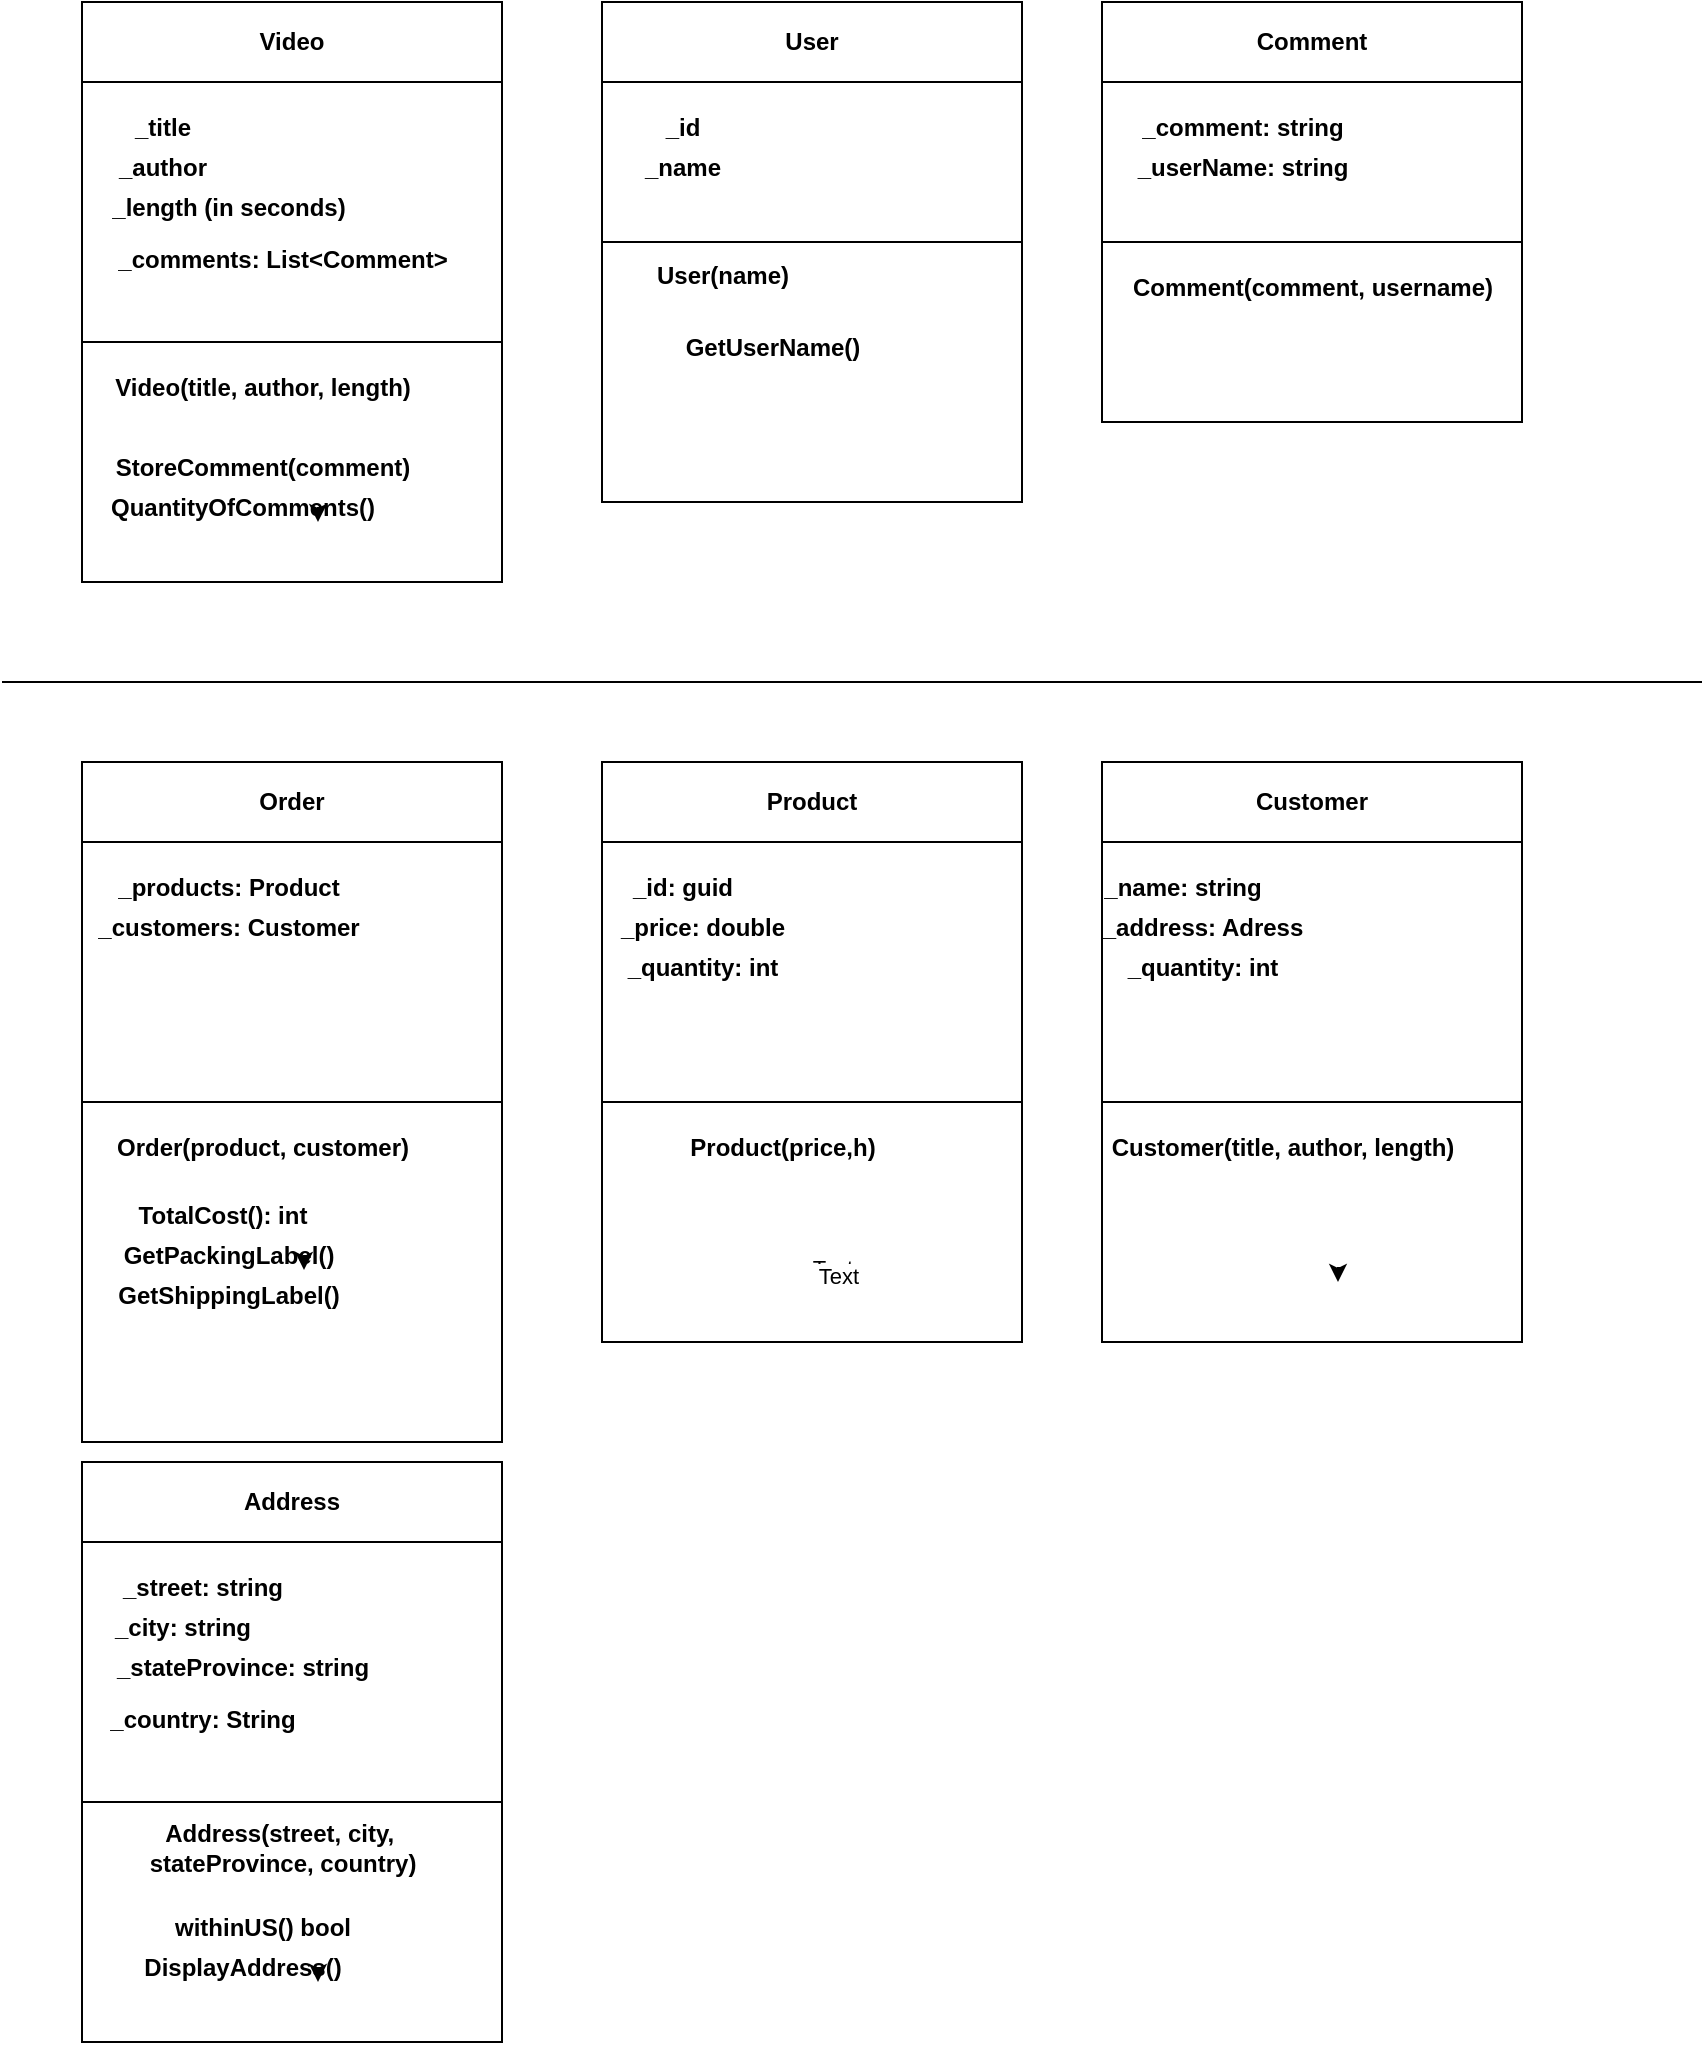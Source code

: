 <mxfile version="24.7.17">
  <diagram name="Page-1" id="LRgm4zWo3WdfejJ3Icpy">
    <mxGraphModel dx="1990" dy="1090" grid="1" gridSize="10" guides="1" tooltips="1" connect="1" arrows="1" fold="1" page="1" pageScale="1" pageWidth="850" pageHeight="1100" math="0" shadow="0">
      <root>
        <mxCell id="0" />
        <mxCell id="1" parent="0" />
        <mxCell id="e_MqWQ6MAurPrHNY56Mh-1" value="Order" style="swimlane;whiteSpace=wrap;html=1;startSize=40;" parent="1" vertex="1">
          <mxGeometry x="40" y="400" width="210" height="340" as="geometry" />
        </mxCell>
        <mxCell id="e_MqWQ6MAurPrHNY56Mh-2" value="" style="endArrow=none;html=1;rounded=0;exitX=0;exitY=0.5;exitDx=0;exitDy=0;" parent="e_MqWQ6MAurPrHNY56Mh-1" edge="1">
          <mxGeometry width="50" height="50" relative="1" as="geometry">
            <mxPoint y="170" as="sourcePoint" />
            <mxPoint x="210" y="170" as="targetPoint" />
            <Array as="points" />
          </mxGeometry>
        </mxCell>
        <mxCell id="ioHlp-8zEgEREZRqOhcT-2" value="_products: Product" style="text;align=center;fontStyle=1;verticalAlign=middle;spacingLeft=3;spacingRight=3;strokeColor=none;rotatable=0;points=[[0,0.5],[1,0.5]];portConstraint=eastwest;html=1;" parent="e_MqWQ6MAurPrHNY56Mh-1" vertex="1">
          <mxGeometry x="33" y="50" width="80" height="26" as="geometry" />
        </mxCell>
        <mxCell id="ioHlp-8zEgEREZRqOhcT-3" value="_customers: Customer" style="text;align=center;fontStyle=1;verticalAlign=middle;spacingLeft=3;spacingRight=3;strokeColor=none;rotatable=0;points=[[0,0.5],[1,0.5]];portConstraint=eastwest;html=1;" parent="e_MqWQ6MAurPrHNY56Mh-1" vertex="1">
          <mxGeometry x="33" y="70" width="80" height="26" as="geometry" />
        </mxCell>
        <mxCell id="ioHlp-8zEgEREZRqOhcT-14" value="Order(product, customer)" style="text;align=center;fontStyle=1;verticalAlign=middle;spacingLeft=3;spacingRight=3;strokeColor=none;rotatable=0;points=[[0,0.5],[1,0.5]];portConstraint=eastwest;html=1;" parent="e_MqWQ6MAurPrHNY56Mh-1" vertex="1">
          <mxGeometry x="50" y="180" width="80" height="26" as="geometry" />
        </mxCell>
        <mxCell id="ioHlp-8zEgEREZRqOhcT-16" value="TotalCost(): int" style="text;align=center;fontStyle=1;verticalAlign=middle;spacingLeft=3;spacingRight=3;strokeColor=none;rotatable=0;points=[[0,0.5],[1,0.5]];portConstraint=eastwest;html=1;" parent="e_MqWQ6MAurPrHNY56Mh-1" vertex="1">
          <mxGeometry x="30" y="214" width="80" height="26" as="geometry" />
        </mxCell>
        <mxCell id="ioHlp-8zEgEREZRqOhcT-17" style="edgeStyle=orthogonalEdgeStyle;rounded=0;orthogonalLoop=1;jettySize=auto;html=1;exitX=1;exitY=0.5;exitDx=0;exitDy=0;" parent="e_MqWQ6MAurPrHNY56Mh-1" edge="1">
          <mxGeometry relative="1" as="geometry">
            <mxPoint x="140" y="129" as="sourcePoint" />
            <mxPoint x="140" y="129" as="targetPoint" />
          </mxGeometry>
        </mxCell>
        <mxCell id="ioHlp-8zEgEREZRqOhcT-18" value="GetPackingLabel()" style="text;align=center;fontStyle=1;verticalAlign=middle;spacingLeft=3;spacingRight=3;strokeColor=none;rotatable=0;points=[[0,0.5],[1,0.5]];portConstraint=eastwest;html=1;" parent="e_MqWQ6MAurPrHNY56Mh-1" vertex="1">
          <mxGeometry x="33" y="234" width="80" height="26" as="geometry" />
        </mxCell>
        <mxCell id="ioHlp-8zEgEREZRqOhcT-20" style="edgeStyle=orthogonalEdgeStyle;rounded=0;orthogonalLoop=1;jettySize=auto;html=1;exitX=1;exitY=0.5;exitDx=0;exitDy=0;entryX=0.975;entryY=0.769;entryDx=0;entryDy=0;entryPerimeter=0;" parent="e_MqWQ6MAurPrHNY56Mh-1" source="ioHlp-8zEgEREZRqOhcT-18" target="ioHlp-8zEgEREZRqOhcT-18" edge="1">
          <mxGeometry relative="1" as="geometry" />
        </mxCell>
        <mxCell id="ioHlp-8zEgEREZRqOhcT-70" value="GetShippingLabel()" style="text;align=center;fontStyle=1;verticalAlign=middle;spacingLeft=3;spacingRight=3;strokeColor=none;rotatable=0;points=[[0,0.5],[1,0.5]];portConstraint=eastwest;html=1;" parent="e_MqWQ6MAurPrHNY56Mh-1" vertex="1">
          <mxGeometry x="33" y="254" width="80" height="26" as="geometry" />
        </mxCell>
        <mxCell id="ioHlp-8zEgEREZRqOhcT-5" value="User" style="swimlane;whiteSpace=wrap;html=1;startSize=40;" parent="1" vertex="1">
          <mxGeometry x="300" y="20" width="210" height="250" as="geometry" />
        </mxCell>
        <mxCell id="ioHlp-8zEgEREZRqOhcT-6" value="" style="endArrow=none;html=1;rounded=0;exitX=0;exitY=0.5;exitDx=0;exitDy=0;" parent="ioHlp-8zEgEREZRqOhcT-5" edge="1">
          <mxGeometry width="50" height="50" relative="1" as="geometry">
            <mxPoint y="120" as="sourcePoint" />
            <mxPoint x="210" y="120" as="targetPoint" />
            <Array as="points" />
          </mxGeometry>
        </mxCell>
        <mxCell id="ioHlp-8zEgEREZRqOhcT-7" value="_id" style="text;align=center;fontStyle=1;verticalAlign=middle;spacingLeft=3;spacingRight=3;strokeColor=none;rotatable=0;points=[[0,0.5],[1,0.5]];portConstraint=eastwest;html=1;" parent="ioHlp-8zEgEREZRqOhcT-5" vertex="1">
          <mxGeometry y="50" width="80" height="26" as="geometry" />
        </mxCell>
        <mxCell id="ioHlp-8zEgEREZRqOhcT-22" value="User(name)" style="text;align=center;fontStyle=1;verticalAlign=middle;spacingLeft=3;spacingRight=3;strokeColor=none;rotatable=0;points=[[0,0.5],[1,0.5]];portConstraint=eastwest;html=1;" parent="ioHlp-8zEgEREZRqOhcT-5" vertex="1">
          <mxGeometry x="20" y="124" width="80" height="26" as="geometry" />
        </mxCell>
        <mxCell id="ioHlp-8zEgEREZRqOhcT-24" value="GetUserName()" style="text;align=center;fontStyle=1;verticalAlign=middle;spacingLeft=3;spacingRight=3;strokeColor=none;rotatable=0;points=[[0,0.5],[1,0.5]];portConstraint=eastwest;html=1;" parent="ioHlp-8zEgEREZRqOhcT-5" vertex="1">
          <mxGeometry x="45" y="160" width="80" height="26" as="geometry" />
        </mxCell>
        <mxCell id="ioHlp-8zEgEREZRqOhcT-25" value="_name" style="text;align=center;fontStyle=1;verticalAlign=middle;spacingLeft=3;spacingRight=3;strokeColor=none;rotatable=0;points=[[0,0.5],[1,0.5]];portConstraint=eastwest;html=1;" parent="ioHlp-8zEgEREZRqOhcT-5" vertex="1">
          <mxGeometry y="70" width="80" height="26" as="geometry" />
        </mxCell>
        <mxCell id="ioHlp-8zEgEREZRqOhcT-11" value="Comment" style="swimlane;whiteSpace=wrap;html=1;startSize=40;" parent="1" vertex="1">
          <mxGeometry x="550" y="20" width="210" height="210" as="geometry" />
        </mxCell>
        <mxCell id="ioHlp-8zEgEREZRqOhcT-12" value="" style="endArrow=none;html=1;rounded=0;exitX=0;exitY=0.5;exitDx=0;exitDy=0;" parent="ioHlp-8zEgEREZRqOhcT-11" edge="1">
          <mxGeometry width="50" height="50" relative="1" as="geometry">
            <mxPoint y="120" as="sourcePoint" />
            <mxPoint x="210" y="120" as="targetPoint" />
            <Array as="points" />
          </mxGeometry>
        </mxCell>
        <mxCell id="ioHlp-8zEgEREZRqOhcT-13" value="_comment: string" style="text;align=center;fontStyle=1;verticalAlign=middle;spacingLeft=3;spacingRight=3;strokeColor=none;rotatable=0;points=[[0,0.5],[1,0.5]];portConstraint=eastwest;html=1;" parent="ioHlp-8zEgEREZRqOhcT-11" vertex="1">
          <mxGeometry x="30" y="50" width="80" height="26" as="geometry" />
        </mxCell>
        <mxCell id="ioHlp-8zEgEREZRqOhcT-21" value="_userName: string" style="text;align=center;fontStyle=1;verticalAlign=middle;spacingLeft=3;spacingRight=3;strokeColor=none;rotatable=0;points=[[0,0.5],[1,0.5]];portConstraint=eastwest;html=1;" parent="ioHlp-8zEgEREZRqOhcT-11" vertex="1">
          <mxGeometry x="30" y="70" width="80" height="26" as="geometry" />
        </mxCell>
        <mxCell id="ioHlp-8zEgEREZRqOhcT-23" value="Comment(comment, username)" style="text;align=center;fontStyle=1;verticalAlign=middle;spacingLeft=3;spacingRight=3;strokeColor=none;rotatable=0;points=[[0,0.5],[1,0.5]];portConstraint=eastwest;html=1;" parent="ioHlp-8zEgEREZRqOhcT-11" vertex="1">
          <mxGeometry x="65" y="130" width="80" height="26" as="geometry" />
        </mxCell>
        <mxCell id="ioHlp-8zEgEREZRqOhcT-26" value="" style="endArrow=none;html=1;rounded=0;" parent="1" edge="1">
          <mxGeometry width="50" height="50" relative="1" as="geometry">
            <mxPoint y="360" as="sourcePoint" />
            <mxPoint x="850" y="360" as="targetPoint" />
          </mxGeometry>
        </mxCell>
        <mxCell id="ioHlp-8zEgEREZRqOhcT-27" value="Video" style="swimlane;whiteSpace=wrap;html=1;startSize=40;" parent="1" vertex="1">
          <mxGeometry x="40" y="20" width="210" height="290" as="geometry" />
        </mxCell>
        <mxCell id="ioHlp-8zEgEREZRqOhcT-28" value="" style="endArrow=none;html=1;rounded=0;exitX=0;exitY=0.5;exitDx=0;exitDy=0;" parent="ioHlp-8zEgEREZRqOhcT-27" edge="1">
          <mxGeometry width="50" height="50" relative="1" as="geometry">
            <mxPoint y="170" as="sourcePoint" />
            <mxPoint x="210" y="170" as="targetPoint" />
            <Array as="points" />
          </mxGeometry>
        </mxCell>
        <mxCell id="ioHlp-8zEgEREZRqOhcT-29" value="_title" style="text;align=center;fontStyle=1;verticalAlign=middle;spacingLeft=3;spacingRight=3;strokeColor=none;rotatable=0;points=[[0,0.5],[1,0.5]];portConstraint=eastwest;html=1;" parent="ioHlp-8zEgEREZRqOhcT-27" vertex="1">
          <mxGeometry y="50" width="80" height="26" as="geometry" />
        </mxCell>
        <mxCell id="ioHlp-8zEgEREZRqOhcT-30" value="_author" style="text;align=center;fontStyle=1;verticalAlign=middle;spacingLeft=3;spacingRight=3;strokeColor=none;rotatable=0;points=[[0,0.5],[1,0.5]];portConstraint=eastwest;html=1;" parent="ioHlp-8zEgEREZRqOhcT-27" vertex="1">
          <mxGeometry y="70" width="80" height="26" as="geometry" />
        </mxCell>
        <mxCell id="ioHlp-8zEgEREZRqOhcT-31" value="_length (in seconds)" style="text;align=center;fontStyle=1;verticalAlign=middle;spacingLeft=3;spacingRight=3;strokeColor=none;rotatable=0;points=[[0,0.5],[1,0.5]];portConstraint=eastwest;html=1;" parent="ioHlp-8zEgEREZRqOhcT-27" vertex="1">
          <mxGeometry x="33" y="90" width="80" height="26" as="geometry" />
        </mxCell>
        <mxCell id="ioHlp-8zEgEREZRqOhcT-32" value="_comments: List&amp;lt;Comment&amp;gt;" style="text;align=center;fontStyle=1;verticalAlign=middle;spacingLeft=3;spacingRight=3;strokeColor=none;rotatable=0;points=[[0,0.5],[1,0.5]];portConstraint=eastwest;html=1;" parent="ioHlp-8zEgEREZRqOhcT-27" vertex="1">
          <mxGeometry x="60" y="116" width="80" height="26" as="geometry" />
        </mxCell>
        <mxCell id="ioHlp-8zEgEREZRqOhcT-33" value="Video(title, author, length)" style="text;align=center;fontStyle=1;verticalAlign=middle;spacingLeft=3;spacingRight=3;strokeColor=none;rotatable=0;points=[[0,0.5],[1,0.5]];portConstraint=eastwest;html=1;" parent="ioHlp-8zEgEREZRqOhcT-27" vertex="1">
          <mxGeometry x="50" y="180" width="80" height="26" as="geometry" />
        </mxCell>
        <mxCell id="ioHlp-8zEgEREZRqOhcT-34" value="StoreComment(comment)" style="text;align=center;fontStyle=1;verticalAlign=middle;spacingLeft=3;spacingRight=3;strokeColor=none;rotatable=0;points=[[0,0.5],[1,0.5]];portConstraint=eastwest;html=1;" parent="ioHlp-8zEgEREZRqOhcT-27" vertex="1">
          <mxGeometry x="50" y="220" width="80" height="26" as="geometry" />
        </mxCell>
        <mxCell id="ioHlp-8zEgEREZRqOhcT-35" style="edgeStyle=orthogonalEdgeStyle;rounded=0;orthogonalLoop=1;jettySize=auto;html=1;exitX=1;exitY=0.5;exitDx=0;exitDy=0;" parent="ioHlp-8zEgEREZRqOhcT-27" source="ioHlp-8zEgEREZRqOhcT-32" target="ioHlp-8zEgEREZRqOhcT-32" edge="1">
          <mxGeometry relative="1" as="geometry" />
        </mxCell>
        <mxCell id="ioHlp-8zEgEREZRqOhcT-36" value="QuantityOfComments()" style="text;align=center;fontStyle=1;verticalAlign=middle;spacingLeft=3;spacingRight=3;strokeColor=none;rotatable=0;points=[[0,0.5],[1,0.5]];portConstraint=eastwest;html=1;" parent="ioHlp-8zEgEREZRqOhcT-27" vertex="1">
          <mxGeometry x="40" y="240" width="80" height="26" as="geometry" />
        </mxCell>
        <mxCell id="ioHlp-8zEgEREZRqOhcT-37" style="edgeStyle=orthogonalEdgeStyle;rounded=0;orthogonalLoop=1;jettySize=auto;html=1;exitX=1;exitY=0.5;exitDx=0;exitDy=0;entryX=0.975;entryY=0.769;entryDx=0;entryDy=0;entryPerimeter=0;" parent="ioHlp-8zEgEREZRqOhcT-27" source="ioHlp-8zEgEREZRqOhcT-36" target="ioHlp-8zEgEREZRqOhcT-36" edge="1">
          <mxGeometry relative="1" as="geometry" />
        </mxCell>
        <mxCell id="ioHlp-8zEgEREZRqOhcT-38" value="Customer" style="swimlane;whiteSpace=wrap;html=1;startSize=40;" parent="1" vertex="1">
          <mxGeometry x="550" y="400" width="210" height="290" as="geometry" />
        </mxCell>
        <mxCell id="ioHlp-8zEgEREZRqOhcT-39" value="" style="endArrow=none;html=1;rounded=0;exitX=0;exitY=0.5;exitDx=0;exitDy=0;" parent="ioHlp-8zEgEREZRqOhcT-38" edge="1">
          <mxGeometry width="50" height="50" relative="1" as="geometry">
            <mxPoint y="170" as="sourcePoint" />
            <mxPoint x="210" y="170" as="targetPoint" />
            <Array as="points" />
          </mxGeometry>
        </mxCell>
        <mxCell id="ioHlp-8zEgEREZRqOhcT-40" value="_name: string" style="text;align=center;fontStyle=1;verticalAlign=middle;spacingLeft=3;spacingRight=3;strokeColor=none;rotatable=0;points=[[0,0.5],[1,0.5]];portConstraint=eastwest;html=1;" parent="ioHlp-8zEgEREZRqOhcT-38" vertex="1">
          <mxGeometry y="50" width="80" height="26" as="geometry" />
        </mxCell>
        <mxCell id="ioHlp-8zEgEREZRqOhcT-41" value="_address: Adress" style="text;align=center;fontStyle=1;verticalAlign=middle;spacingLeft=3;spacingRight=3;strokeColor=none;rotatable=0;points=[[0,0.5],[1,0.5]];portConstraint=eastwest;html=1;" parent="ioHlp-8zEgEREZRqOhcT-38" vertex="1">
          <mxGeometry x="10" y="70" width="80" height="26" as="geometry" />
        </mxCell>
        <mxCell id="ioHlp-8zEgEREZRqOhcT-42" value="_quantity: int" style="text;align=center;fontStyle=1;verticalAlign=middle;spacingLeft=3;spacingRight=3;strokeColor=none;rotatable=0;points=[[0,0.5],[1,0.5]];portConstraint=eastwest;html=1;" parent="ioHlp-8zEgEREZRqOhcT-38" vertex="1">
          <mxGeometry x="10" y="90" width="80" height="26" as="geometry" />
        </mxCell>
        <mxCell id="ioHlp-8zEgEREZRqOhcT-44" value="Customer(title, author, length)" style="text;align=center;fontStyle=1;verticalAlign=middle;spacingLeft=3;spacingRight=3;strokeColor=none;rotatable=0;points=[[0,0.5],[1,0.5]];portConstraint=eastwest;html=1;" parent="ioHlp-8zEgEREZRqOhcT-38" vertex="1">
          <mxGeometry x="50" y="180" width="80" height="26" as="geometry" />
        </mxCell>
        <mxCell id="ioHlp-8zEgEREZRqOhcT-46" style="edgeStyle=orthogonalEdgeStyle;rounded=0;orthogonalLoop=1;jettySize=auto;html=1;exitX=1;exitY=0.5;exitDx=0;exitDy=0;" parent="ioHlp-8zEgEREZRqOhcT-38" edge="1">
          <mxGeometry relative="1" as="geometry">
            <mxPoint x="140" y="129" as="sourcePoint" />
            <mxPoint x="140" y="129" as="targetPoint" />
          </mxGeometry>
        </mxCell>
        <mxCell id="ioHlp-8zEgEREZRqOhcT-48" style="edgeStyle=orthogonalEdgeStyle;rounded=0;orthogonalLoop=1;jettySize=auto;html=1;exitX=1;exitY=0.5;exitDx=0;exitDy=0;entryX=0.975;entryY=0.769;entryDx=0;entryDy=0;entryPerimeter=0;" parent="ioHlp-8zEgEREZRqOhcT-38" edge="1">
          <mxGeometry relative="1" as="geometry">
            <mxPoint x="120" y="253" as="sourcePoint" />
            <mxPoint x="118" y="259.994" as="targetPoint" />
          </mxGeometry>
        </mxCell>
        <mxCell id="ioHlp-8zEgEREZRqOhcT-49" value="Product" style="swimlane;whiteSpace=wrap;html=1;startSize=40;" parent="1" vertex="1">
          <mxGeometry x="300" y="400" width="210" height="290" as="geometry" />
        </mxCell>
        <mxCell id="ioHlp-8zEgEREZRqOhcT-50" value="" style="endArrow=none;html=1;rounded=0;exitX=0;exitY=0.5;exitDx=0;exitDy=0;" parent="ioHlp-8zEgEREZRqOhcT-49" edge="1">
          <mxGeometry width="50" height="50" relative="1" as="geometry">
            <mxPoint y="170" as="sourcePoint" />
            <mxPoint x="210" y="170" as="targetPoint" />
            <Array as="points" />
          </mxGeometry>
        </mxCell>
        <mxCell id="ioHlp-8zEgEREZRqOhcT-51" value="_id: guid" style="text;align=center;fontStyle=1;verticalAlign=middle;spacingLeft=3;spacingRight=3;strokeColor=none;rotatable=0;points=[[0,0.5],[1,0.5]];portConstraint=eastwest;html=1;" parent="ioHlp-8zEgEREZRqOhcT-49" vertex="1">
          <mxGeometry y="50" width="80" height="26" as="geometry" />
        </mxCell>
        <mxCell id="ioHlp-8zEgEREZRqOhcT-52" value="_price: double" style="text;align=center;fontStyle=1;verticalAlign=middle;spacingLeft=3;spacingRight=3;strokeColor=none;rotatable=0;points=[[0,0.5],[1,0.5]];portConstraint=eastwest;html=1;" parent="ioHlp-8zEgEREZRqOhcT-49" vertex="1">
          <mxGeometry x="10" y="70" width="80" height="26" as="geometry" />
        </mxCell>
        <mxCell id="ioHlp-8zEgEREZRqOhcT-53" value="_quantity: int" style="text;align=center;fontStyle=1;verticalAlign=middle;spacingLeft=3;spacingRight=3;strokeColor=none;rotatable=0;points=[[0,0.5],[1,0.5]];portConstraint=eastwest;html=1;" parent="ioHlp-8zEgEREZRqOhcT-49" vertex="1">
          <mxGeometry x="10" y="90" width="80" height="26" as="geometry" />
        </mxCell>
        <mxCell id="ioHlp-8zEgEREZRqOhcT-54" value="Product(price,h)" style="text;align=center;fontStyle=1;verticalAlign=middle;spacingLeft=3;spacingRight=3;strokeColor=none;rotatable=0;points=[[0,0.5],[1,0.5]];portConstraint=eastwest;html=1;" parent="ioHlp-8zEgEREZRqOhcT-49" vertex="1">
          <mxGeometry x="50" y="180" width="80" height="26" as="geometry" />
        </mxCell>
        <mxCell id="ioHlp-8zEgEREZRqOhcT-56" style="edgeStyle=orthogonalEdgeStyle;rounded=0;orthogonalLoop=1;jettySize=auto;html=1;exitX=1;exitY=0.5;exitDx=0;exitDy=0;" parent="ioHlp-8zEgEREZRqOhcT-49" edge="1">
          <mxGeometry relative="1" as="geometry">
            <mxPoint x="140" y="129" as="sourcePoint" />
            <mxPoint x="140" y="129" as="targetPoint" />
          </mxGeometry>
        </mxCell>
        <mxCell id="ioHlp-8zEgEREZRqOhcT-58" style="edgeStyle=orthogonalEdgeStyle;rounded=0;orthogonalLoop=1;jettySize=auto;html=1;exitX=1;exitY=0.5;exitDx=0;exitDy=0;entryX=0.975;entryY=0.769;entryDx=0;entryDy=0;entryPerimeter=0;" parent="ioHlp-8zEgEREZRqOhcT-49" edge="1">
          <mxGeometry relative="1" as="geometry">
            <mxPoint x="120" y="253" as="sourcePoint" />
            <mxPoint x="118" y="259.994" as="targetPoint" />
          </mxGeometry>
        </mxCell>
        <mxCell id="ioHlp-8zEgEREZRqOhcT-74" value="Text" style="edgeLabel;html=1;align=center;verticalAlign=middle;resizable=0;points=[];" parent="ioHlp-8zEgEREZRqOhcT-58" vertex="1" connectable="0">
          <mxGeometry x="-0.555" y="-3" relative="1" as="geometry">
            <mxPoint as="offset" />
          </mxGeometry>
        </mxCell>
        <mxCell id="ioHlp-8zEgEREZRqOhcT-75" value="Text" style="edgeLabel;html=1;align=center;verticalAlign=middle;resizable=0;points=[];" parent="ioHlp-8zEgEREZRqOhcT-58" vertex="1" connectable="0">
          <mxGeometry x="0.334" relative="1" as="geometry">
            <mxPoint as="offset" />
          </mxGeometry>
        </mxCell>
        <mxCell id="ioHlp-8zEgEREZRqOhcT-59" value="Address" style="swimlane;whiteSpace=wrap;html=1;startSize=40;" parent="1" vertex="1">
          <mxGeometry x="40" y="750" width="210" height="290" as="geometry" />
        </mxCell>
        <mxCell id="ioHlp-8zEgEREZRqOhcT-60" value="" style="endArrow=none;html=1;rounded=0;exitX=0;exitY=0.5;exitDx=0;exitDy=0;" parent="ioHlp-8zEgEREZRqOhcT-59" edge="1">
          <mxGeometry width="50" height="50" relative="1" as="geometry">
            <mxPoint y="170" as="sourcePoint" />
            <mxPoint x="210" y="170" as="targetPoint" />
            <Array as="points" />
          </mxGeometry>
        </mxCell>
        <mxCell id="ioHlp-8zEgEREZRqOhcT-61" value="_street: string" style="text;align=center;fontStyle=1;verticalAlign=middle;spacingLeft=3;spacingRight=3;strokeColor=none;rotatable=0;points=[[0,0.5],[1,0.5]];portConstraint=eastwest;html=1;" parent="ioHlp-8zEgEREZRqOhcT-59" vertex="1">
          <mxGeometry x="20" y="50" width="80" height="26" as="geometry" />
        </mxCell>
        <mxCell id="ioHlp-8zEgEREZRqOhcT-62" value="_city: string" style="text;align=center;fontStyle=1;verticalAlign=middle;spacingLeft=3;spacingRight=3;strokeColor=none;rotatable=0;points=[[0,0.5],[1,0.5]];portConstraint=eastwest;html=1;" parent="ioHlp-8zEgEREZRqOhcT-59" vertex="1">
          <mxGeometry x="10" y="70" width="80" height="26" as="geometry" />
        </mxCell>
        <mxCell id="ioHlp-8zEgEREZRqOhcT-63" value="_stateProvince: string" style="text;align=center;fontStyle=1;verticalAlign=middle;spacingLeft=3;spacingRight=3;strokeColor=none;rotatable=0;points=[[0,0.5],[1,0.5]];portConstraint=eastwest;html=1;" parent="ioHlp-8zEgEREZRqOhcT-59" vertex="1">
          <mxGeometry x="40" y="90" width="80" height="26" as="geometry" />
        </mxCell>
        <mxCell id="ioHlp-8zEgEREZRqOhcT-64" value="Address(street, city,&amp;nbsp;&lt;div&gt;stateProvince, country)&lt;/div&gt;" style="text;align=center;fontStyle=1;verticalAlign=middle;spacingLeft=3;spacingRight=3;strokeColor=none;rotatable=0;points=[[0,0.5],[1,0.5]];portConstraint=eastwest;html=1;" parent="ioHlp-8zEgEREZRqOhcT-59" vertex="1">
          <mxGeometry x="60" y="180" width="80" height="26" as="geometry" />
        </mxCell>
        <mxCell id="ioHlp-8zEgEREZRqOhcT-65" value="withinUS() bool" style="text;align=center;fontStyle=1;verticalAlign=middle;spacingLeft=3;spacingRight=3;strokeColor=none;rotatable=0;points=[[0,0.5],[1,0.5]];portConstraint=eastwest;html=1;" parent="ioHlp-8zEgEREZRqOhcT-59" vertex="1">
          <mxGeometry x="50" y="220" width="80" height="26" as="geometry" />
        </mxCell>
        <mxCell id="ioHlp-8zEgEREZRqOhcT-66" style="edgeStyle=orthogonalEdgeStyle;rounded=0;orthogonalLoop=1;jettySize=auto;html=1;exitX=1;exitY=0.5;exitDx=0;exitDy=0;" parent="ioHlp-8zEgEREZRqOhcT-59" edge="1">
          <mxGeometry relative="1" as="geometry">
            <mxPoint x="140" y="129" as="sourcePoint" />
            <mxPoint x="140" y="129" as="targetPoint" />
          </mxGeometry>
        </mxCell>
        <mxCell id="ioHlp-8zEgEREZRqOhcT-67" value="DisplayAddress()" style="text;align=center;fontStyle=1;verticalAlign=middle;spacingLeft=3;spacingRight=3;strokeColor=none;rotatable=0;points=[[0,0.5],[1,0.5]];portConstraint=eastwest;html=1;" parent="ioHlp-8zEgEREZRqOhcT-59" vertex="1">
          <mxGeometry x="40" y="240" width="80" height="26" as="geometry" />
        </mxCell>
        <mxCell id="ioHlp-8zEgEREZRqOhcT-68" style="edgeStyle=orthogonalEdgeStyle;rounded=0;orthogonalLoop=1;jettySize=auto;html=1;exitX=1;exitY=0.5;exitDx=0;exitDy=0;entryX=0.975;entryY=0.769;entryDx=0;entryDy=0;entryPerimeter=0;" parent="ioHlp-8zEgEREZRqOhcT-59" source="ioHlp-8zEgEREZRqOhcT-67" target="ioHlp-8zEgEREZRqOhcT-67" edge="1">
          <mxGeometry relative="1" as="geometry" />
        </mxCell>
        <mxCell id="ioHlp-8zEgEREZRqOhcT-69" value="_country: String" style="text;align=center;fontStyle=1;verticalAlign=middle;spacingLeft=3;spacingRight=3;strokeColor=none;rotatable=0;points=[[0,0.5],[1,0.5]];portConstraint=eastwest;html=1;" parent="ioHlp-8zEgEREZRqOhcT-59" vertex="1">
          <mxGeometry x="20" y="116" width="80" height="26" as="geometry" />
        </mxCell>
      </root>
    </mxGraphModel>
  </diagram>
</mxfile>
